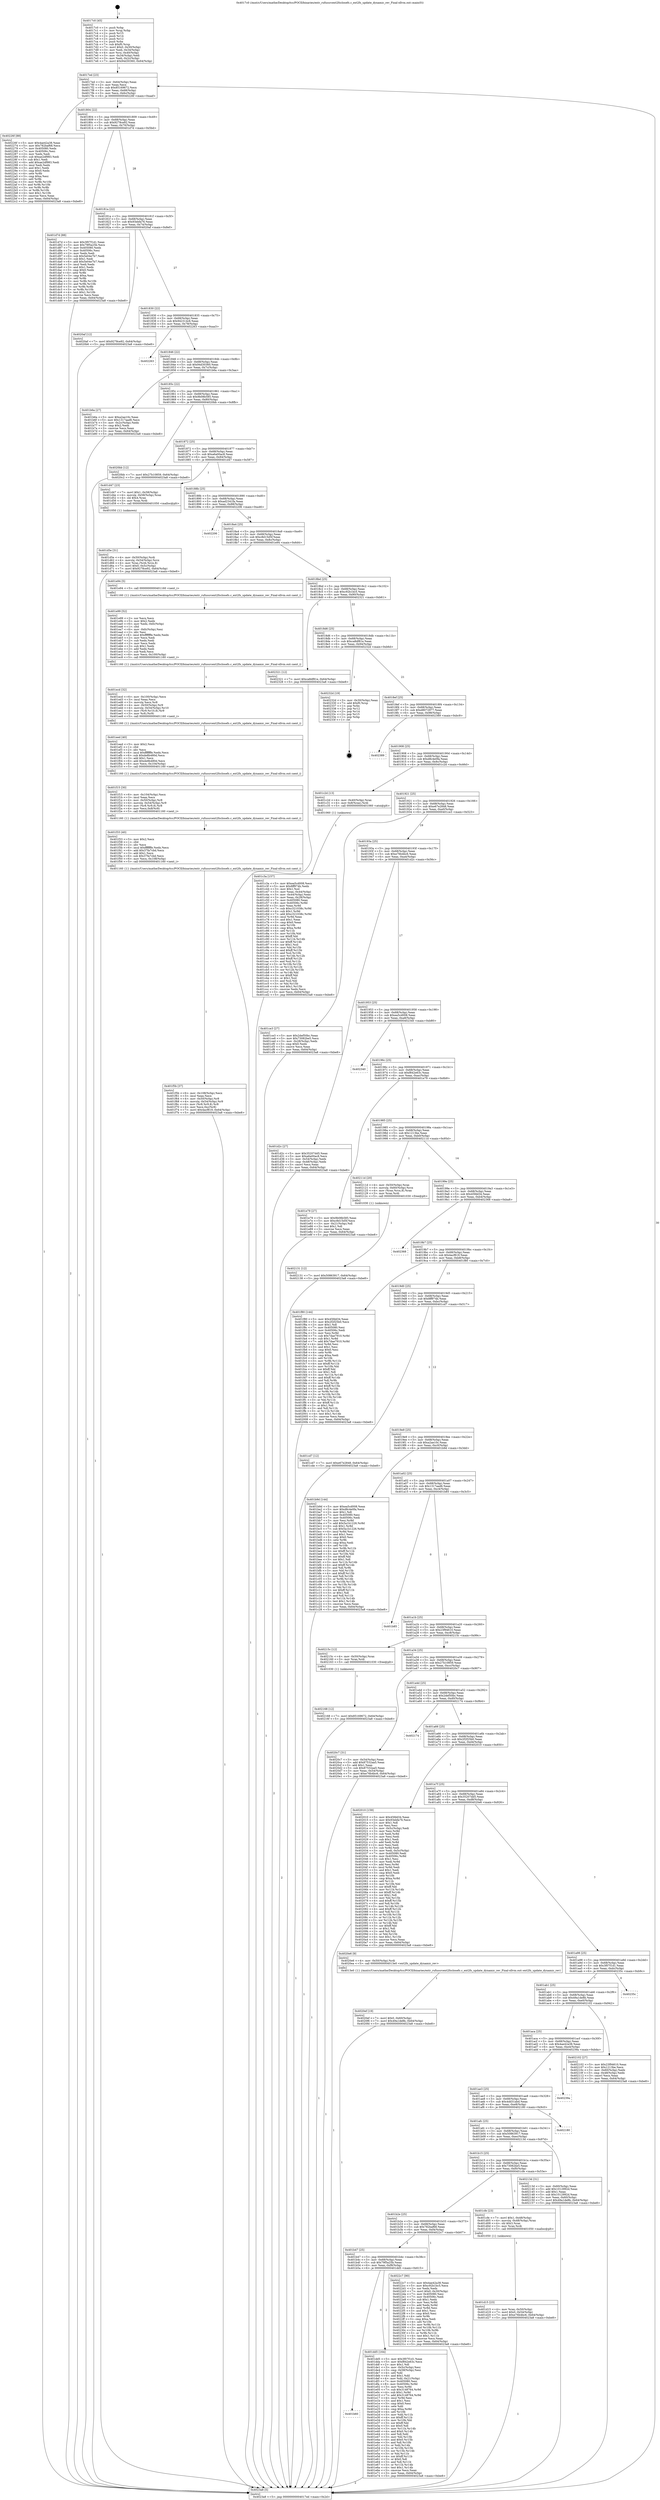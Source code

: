 digraph "0x4017c0" {
  label = "0x4017c0 (/mnt/c/Users/mathe/Desktop/tcc/POCII/binaries/extr_rufussrcext2fsclosefs.c_ext2fs_update_dynamic_rev_Final-ollvm.out::main(0))"
  labelloc = "t"
  node[shape=record]

  Entry [label="",width=0.3,height=0.3,shape=circle,fillcolor=black,style=filled]
  "0x4017ed" [label="{
     0x4017ed [23]\l
     | [instrs]\l
     &nbsp;&nbsp;0x4017ed \<+3\>: mov -0x64(%rbp),%eax\l
     &nbsp;&nbsp;0x4017f0 \<+2\>: mov %eax,%ecx\l
     &nbsp;&nbsp;0x4017f2 \<+6\>: sub $0x85169672,%ecx\l
     &nbsp;&nbsp;0x4017f8 \<+3\>: mov %eax,-0x68(%rbp)\l
     &nbsp;&nbsp;0x4017fb \<+3\>: mov %ecx,-0x6c(%rbp)\l
     &nbsp;&nbsp;0x4017fe \<+6\>: je 000000000040226f \<main+0xaaf\>\l
  }"]
  "0x40226f" [label="{
     0x40226f [88]\l
     | [instrs]\l
     &nbsp;&nbsp;0x40226f \<+5\>: mov $0x4ae42a38,%eax\l
     &nbsp;&nbsp;0x402274 \<+5\>: mov $0x782baf68,%ecx\l
     &nbsp;&nbsp;0x402279 \<+7\>: mov 0x405080,%edx\l
     &nbsp;&nbsp;0x402280 \<+7\>: mov 0x40506c,%esi\l
     &nbsp;&nbsp;0x402287 \<+2\>: mov %edx,%edi\l
     &nbsp;&nbsp;0x402289 \<+6\>: sub $0xae2df983,%edi\l
     &nbsp;&nbsp;0x40228f \<+3\>: sub $0x1,%edi\l
     &nbsp;&nbsp;0x402292 \<+6\>: add $0xae2df983,%edi\l
     &nbsp;&nbsp;0x402298 \<+3\>: imul %edi,%edx\l
     &nbsp;&nbsp;0x40229b \<+3\>: and $0x1,%edx\l
     &nbsp;&nbsp;0x40229e \<+3\>: cmp $0x0,%edx\l
     &nbsp;&nbsp;0x4022a1 \<+4\>: sete %r8b\l
     &nbsp;&nbsp;0x4022a5 \<+3\>: cmp $0xa,%esi\l
     &nbsp;&nbsp;0x4022a8 \<+4\>: setl %r9b\l
     &nbsp;&nbsp;0x4022ac \<+3\>: mov %r8b,%r10b\l
     &nbsp;&nbsp;0x4022af \<+3\>: and %r9b,%r10b\l
     &nbsp;&nbsp;0x4022b2 \<+3\>: xor %r9b,%r8b\l
     &nbsp;&nbsp;0x4022b5 \<+3\>: or %r8b,%r10b\l
     &nbsp;&nbsp;0x4022b8 \<+4\>: test $0x1,%r10b\l
     &nbsp;&nbsp;0x4022bc \<+3\>: cmovne %ecx,%eax\l
     &nbsp;&nbsp;0x4022bf \<+3\>: mov %eax,-0x64(%rbp)\l
     &nbsp;&nbsp;0x4022c2 \<+5\>: jmp 00000000004023a8 \<main+0xbe8\>\l
  }"]
  "0x401804" [label="{
     0x401804 [22]\l
     | [instrs]\l
     &nbsp;&nbsp;0x401804 \<+5\>: jmp 0000000000401809 \<main+0x49\>\l
     &nbsp;&nbsp;0x401809 \<+3\>: mov -0x68(%rbp),%eax\l
     &nbsp;&nbsp;0x40180c \<+5\>: sub $0x9278ce92,%eax\l
     &nbsp;&nbsp;0x401811 \<+3\>: mov %eax,-0x70(%rbp)\l
     &nbsp;&nbsp;0x401814 \<+6\>: je 0000000000401d7d \<main+0x5bd\>\l
  }"]
  Exit [label="",width=0.3,height=0.3,shape=circle,fillcolor=black,style=filled,peripheries=2]
  "0x401d7d" [label="{
     0x401d7d [88]\l
     | [instrs]\l
     &nbsp;&nbsp;0x401d7d \<+5\>: mov $0x3f07f1d1,%eax\l
     &nbsp;&nbsp;0x401d82 \<+5\>: mov $0x79f5a25b,%ecx\l
     &nbsp;&nbsp;0x401d87 \<+7\>: mov 0x405080,%edx\l
     &nbsp;&nbsp;0x401d8e \<+7\>: mov 0x40506c,%esi\l
     &nbsp;&nbsp;0x401d95 \<+2\>: mov %edx,%edi\l
     &nbsp;&nbsp;0x401d97 \<+6\>: sub $0x5e04e7b7,%edi\l
     &nbsp;&nbsp;0x401d9d \<+3\>: sub $0x1,%edi\l
     &nbsp;&nbsp;0x401da0 \<+6\>: add $0x5e04e7b7,%edi\l
     &nbsp;&nbsp;0x401da6 \<+3\>: imul %edi,%edx\l
     &nbsp;&nbsp;0x401da9 \<+3\>: and $0x1,%edx\l
     &nbsp;&nbsp;0x401dac \<+3\>: cmp $0x0,%edx\l
     &nbsp;&nbsp;0x401daf \<+4\>: sete %r8b\l
     &nbsp;&nbsp;0x401db3 \<+3\>: cmp $0xa,%esi\l
     &nbsp;&nbsp;0x401db6 \<+4\>: setl %r9b\l
     &nbsp;&nbsp;0x401dba \<+3\>: mov %r8b,%r10b\l
     &nbsp;&nbsp;0x401dbd \<+3\>: and %r9b,%r10b\l
     &nbsp;&nbsp;0x401dc0 \<+3\>: xor %r9b,%r8b\l
     &nbsp;&nbsp;0x401dc3 \<+3\>: or %r8b,%r10b\l
     &nbsp;&nbsp;0x401dc6 \<+4\>: test $0x1,%r10b\l
     &nbsp;&nbsp;0x401dca \<+3\>: cmovne %ecx,%eax\l
     &nbsp;&nbsp;0x401dcd \<+3\>: mov %eax,-0x64(%rbp)\l
     &nbsp;&nbsp;0x401dd0 \<+5\>: jmp 00000000004023a8 \<main+0xbe8\>\l
  }"]
  "0x40181a" [label="{
     0x40181a [22]\l
     | [instrs]\l
     &nbsp;&nbsp;0x40181a \<+5\>: jmp 000000000040181f \<main+0x5f\>\l
     &nbsp;&nbsp;0x40181f \<+3\>: mov -0x68(%rbp),%eax\l
     &nbsp;&nbsp;0x401822 \<+5\>: sub $0x93ebfa76,%eax\l
     &nbsp;&nbsp;0x401827 \<+3\>: mov %eax,-0x74(%rbp)\l
     &nbsp;&nbsp;0x40182a \<+6\>: je 00000000004020af \<main+0x8ef\>\l
  }"]
  "0x402168" [label="{
     0x402168 [12]\l
     | [instrs]\l
     &nbsp;&nbsp;0x402168 \<+7\>: movl $0x85169672,-0x64(%rbp)\l
     &nbsp;&nbsp;0x40216f \<+5\>: jmp 00000000004023a8 \<main+0xbe8\>\l
  }"]
  "0x4020af" [label="{
     0x4020af [12]\l
     | [instrs]\l
     &nbsp;&nbsp;0x4020af \<+7\>: movl $0x9278ce92,-0x64(%rbp)\l
     &nbsp;&nbsp;0x4020b6 \<+5\>: jmp 00000000004023a8 \<main+0xbe8\>\l
  }"]
  "0x401830" [label="{
     0x401830 [22]\l
     | [instrs]\l
     &nbsp;&nbsp;0x401830 \<+5\>: jmp 0000000000401835 \<main+0x75\>\l
     &nbsp;&nbsp;0x401835 \<+3\>: mov -0x68(%rbp),%eax\l
     &nbsp;&nbsp;0x401838 \<+5\>: sub $0x942314c6,%eax\l
     &nbsp;&nbsp;0x40183d \<+3\>: mov %eax,-0x78(%rbp)\l
     &nbsp;&nbsp;0x401840 \<+6\>: je 0000000000402263 \<main+0xaa3\>\l
  }"]
  "0x402131" [label="{
     0x402131 [12]\l
     | [instrs]\l
     &nbsp;&nbsp;0x402131 \<+7\>: movl $0x50863917,-0x64(%rbp)\l
     &nbsp;&nbsp;0x402138 \<+5\>: jmp 00000000004023a8 \<main+0xbe8\>\l
  }"]
  "0x402263" [label="{
     0x402263\l
  }", style=dashed]
  "0x401846" [label="{
     0x401846 [22]\l
     | [instrs]\l
     &nbsp;&nbsp;0x401846 \<+5\>: jmp 000000000040184b \<main+0x8b\>\l
     &nbsp;&nbsp;0x40184b \<+3\>: mov -0x68(%rbp),%eax\l
     &nbsp;&nbsp;0x40184e \<+5\>: sub $0x94d30360,%eax\l
     &nbsp;&nbsp;0x401853 \<+3\>: mov %eax,-0x7c(%rbp)\l
     &nbsp;&nbsp;0x401856 \<+6\>: je 0000000000401b6a \<main+0x3aa\>\l
  }"]
  "0x4020ef" [label="{
     0x4020ef [19]\l
     | [instrs]\l
     &nbsp;&nbsp;0x4020ef \<+7\>: movl $0x0,-0x60(%rbp)\l
     &nbsp;&nbsp;0x4020f6 \<+7\>: movl $0x49a1de8b,-0x64(%rbp)\l
     &nbsp;&nbsp;0x4020fd \<+5\>: jmp 00000000004023a8 \<main+0xbe8\>\l
  }"]
  "0x401b6a" [label="{
     0x401b6a [27]\l
     | [instrs]\l
     &nbsp;&nbsp;0x401b6a \<+5\>: mov $0xa2ae10c,%eax\l
     &nbsp;&nbsp;0x401b6f \<+5\>: mov $0x1317aad6,%ecx\l
     &nbsp;&nbsp;0x401b74 \<+3\>: mov -0x2c(%rbp),%edx\l
     &nbsp;&nbsp;0x401b77 \<+3\>: cmp $0x2,%edx\l
     &nbsp;&nbsp;0x401b7a \<+3\>: cmovne %ecx,%eax\l
     &nbsp;&nbsp;0x401b7d \<+3\>: mov %eax,-0x64(%rbp)\l
     &nbsp;&nbsp;0x401b80 \<+5\>: jmp 00000000004023a8 \<main+0xbe8\>\l
  }"]
  "0x40185c" [label="{
     0x40185c [22]\l
     | [instrs]\l
     &nbsp;&nbsp;0x40185c \<+5\>: jmp 0000000000401861 \<main+0xa1\>\l
     &nbsp;&nbsp;0x401861 \<+3\>: mov -0x68(%rbp),%eax\l
     &nbsp;&nbsp;0x401864 \<+5\>: sub $0x9b08b585,%eax\l
     &nbsp;&nbsp;0x401869 \<+3\>: mov %eax,-0x80(%rbp)\l
     &nbsp;&nbsp;0x40186c \<+6\>: je 00000000004020bb \<main+0x8fb\>\l
  }"]
  "0x4023a8" [label="{
     0x4023a8 [5]\l
     | [instrs]\l
     &nbsp;&nbsp;0x4023a8 \<+5\>: jmp 00000000004017ed \<main+0x2d\>\l
  }"]
  "0x4017c0" [label="{
     0x4017c0 [45]\l
     | [instrs]\l
     &nbsp;&nbsp;0x4017c0 \<+1\>: push %rbp\l
     &nbsp;&nbsp;0x4017c1 \<+3\>: mov %rsp,%rbp\l
     &nbsp;&nbsp;0x4017c4 \<+2\>: push %r15\l
     &nbsp;&nbsp;0x4017c6 \<+2\>: push %r14\l
     &nbsp;&nbsp;0x4017c8 \<+2\>: push %r12\l
     &nbsp;&nbsp;0x4017ca \<+1\>: push %rbx\l
     &nbsp;&nbsp;0x4017cb \<+7\>: sub $0xf0,%rsp\l
     &nbsp;&nbsp;0x4017d2 \<+7\>: movl $0x0,-0x30(%rbp)\l
     &nbsp;&nbsp;0x4017d9 \<+3\>: mov %edi,-0x34(%rbp)\l
     &nbsp;&nbsp;0x4017dc \<+4\>: mov %rsi,-0x40(%rbp)\l
     &nbsp;&nbsp;0x4017e0 \<+3\>: mov -0x34(%rbp),%edi\l
     &nbsp;&nbsp;0x4017e3 \<+3\>: mov %edi,-0x2c(%rbp)\l
     &nbsp;&nbsp;0x4017e6 \<+7\>: movl $0x94d30360,-0x64(%rbp)\l
  }"]
  "0x401f5b" [label="{
     0x401f5b [37]\l
     | [instrs]\l
     &nbsp;&nbsp;0x401f5b \<+6\>: mov -0x108(%rbp),%ecx\l
     &nbsp;&nbsp;0x401f61 \<+3\>: imul %eax,%ecx\l
     &nbsp;&nbsp;0x401f64 \<+4\>: mov -0x50(%rbp),%r8\l
     &nbsp;&nbsp;0x401f68 \<+4\>: movslq -0x54(%rbp),%r9\l
     &nbsp;&nbsp;0x401f6c \<+4\>: mov (%r8,%r9,8),%r8\l
     &nbsp;&nbsp;0x401f70 \<+4\>: mov %ecx,0xc(%r8)\l
     &nbsp;&nbsp;0x401f74 \<+7\>: movl $0x4acf819,-0x64(%rbp)\l
     &nbsp;&nbsp;0x401f7b \<+5\>: jmp 00000000004023a8 \<main+0xbe8\>\l
  }"]
  "0x4020bb" [label="{
     0x4020bb [12]\l
     | [instrs]\l
     &nbsp;&nbsp;0x4020bb \<+7\>: movl $0x27b10859,-0x64(%rbp)\l
     &nbsp;&nbsp;0x4020c2 \<+5\>: jmp 00000000004023a8 \<main+0xbe8\>\l
  }"]
  "0x401872" [label="{
     0x401872 [25]\l
     | [instrs]\l
     &nbsp;&nbsp;0x401872 \<+5\>: jmp 0000000000401877 \<main+0xb7\>\l
     &nbsp;&nbsp;0x401877 \<+3\>: mov -0x68(%rbp),%eax\l
     &nbsp;&nbsp;0x40187a \<+5\>: sub $0xa6a00ac8,%eax\l
     &nbsp;&nbsp;0x40187f \<+6\>: mov %eax,-0x84(%rbp)\l
     &nbsp;&nbsp;0x401885 \<+6\>: je 0000000000401d47 \<main+0x587\>\l
  }"]
  "0x401f33" [label="{
     0x401f33 [40]\l
     | [instrs]\l
     &nbsp;&nbsp;0x401f33 \<+5\>: mov $0x2,%ecx\l
     &nbsp;&nbsp;0x401f38 \<+1\>: cltd\l
     &nbsp;&nbsp;0x401f39 \<+2\>: idiv %ecx\l
     &nbsp;&nbsp;0x401f3b \<+6\>: imul $0xfffffffe,%edx,%ecx\l
     &nbsp;&nbsp;0x401f41 \<+6\>: add $0x37fa7cbd,%ecx\l
     &nbsp;&nbsp;0x401f47 \<+3\>: add $0x1,%ecx\l
     &nbsp;&nbsp;0x401f4a \<+6\>: sub $0x37fa7cbd,%ecx\l
     &nbsp;&nbsp;0x401f50 \<+6\>: mov %ecx,-0x108(%rbp)\l
     &nbsp;&nbsp;0x401f56 \<+5\>: call 0000000000401160 \<next_i\>\l
     | [calls]\l
     &nbsp;&nbsp;0x401160 \{1\} (/mnt/c/Users/mathe/Desktop/tcc/POCII/binaries/extr_rufussrcext2fsclosefs.c_ext2fs_update_dynamic_rev_Final-ollvm.out::next_i)\l
  }"]
  "0x401d47" [label="{
     0x401d47 [23]\l
     | [instrs]\l
     &nbsp;&nbsp;0x401d47 \<+7\>: movl $0x1,-0x58(%rbp)\l
     &nbsp;&nbsp;0x401d4e \<+4\>: movslq -0x58(%rbp),%rax\l
     &nbsp;&nbsp;0x401d52 \<+4\>: shl $0x4,%rax\l
     &nbsp;&nbsp;0x401d56 \<+3\>: mov %rax,%rdi\l
     &nbsp;&nbsp;0x401d59 \<+5\>: call 0000000000401050 \<malloc@plt\>\l
     | [calls]\l
     &nbsp;&nbsp;0x401050 \{1\} (unknown)\l
  }"]
  "0x40188b" [label="{
     0x40188b [25]\l
     | [instrs]\l
     &nbsp;&nbsp;0x40188b \<+5\>: jmp 0000000000401890 \<main+0xd0\>\l
     &nbsp;&nbsp;0x401890 \<+3\>: mov -0x68(%rbp),%eax\l
     &nbsp;&nbsp;0x401893 \<+5\>: sub $0xad2341fa,%eax\l
     &nbsp;&nbsp;0x401898 \<+6\>: mov %eax,-0x88(%rbp)\l
     &nbsp;&nbsp;0x40189e \<+6\>: je 0000000000402206 \<main+0xa46\>\l
  }"]
  "0x401f15" [label="{
     0x401f15 [30]\l
     | [instrs]\l
     &nbsp;&nbsp;0x401f15 \<+6\>: mov -0x104(%rbp),%ecx\l
     &nbsp;&nbsp;0x401f1b \<+3\>: imul %eax,%ecx\l
     &nbsp;&nbsp;0x401f1e \<+4\>: mov -0x50(%rbp),%r8\l
     &nbsp;&nbsp;0x401f22 \<+4\>: movslq -0x54(%rbp),%r9\l
     &nbsp;&nbsp;0x401f26 \<+4\>: mov (%r8,%r9,8),%r8\l
     &nbsp;&nbsp;0x401f2a \<+4\>: mov %ecx,0x8(%r8)\l
     &nbsp;&nbsp;0x401f2e \<+5\>: call 0000000000401160 \<next_i\>\l
     | [calls]\l
     &nbsp;&nbsp;0x401160 \{1\} (/mnt/c/Users/mathe/Desktop/tcc/POCII/binaries/extr_rufussrcext2fsclosefs.c_ext2fs_update_dynamic_rev_Final-ollvm.out::next_i)\l
  }"]
  "0x402206" [label="{
     0x402206\l
  }", style=dashed]
  "0x4018a4" [label="{
     0x4018a4 [25]\l
     | [instrs]\l
     &nbsp;&nbsp;0x4018a4 \<+5\>: jmp 00000000004018a9 \<main+0xe9\>\l
     &nbsp;&nbsp;0x4018a9 \<+3\>: mov -0x68(%rbp),%eax\l
     &nbsp;&nbsp;0x4018ac \<+5\>: sub $0xc8d15d5f,%eax\l
     &nbsp;&nbsp;0x4018b1 \<+6\>: mov %eax,-0x8c(%rbp)\l
     &nbsp;&nbsp;0x4018b7 \<+6\>: je 0000000000401e94 \<main+0x6d4\>\l
  }"]
  "0x401eed" [label="{
     0x401eed [40]\l
     | [instrs]\l
     &nbsp;&nbsp;0x401eed \<+5\>: mov $0x2,%ecx\l
     &nbsp;&nbsp;0x401ef2 \<+1\>: cltd\l
     &nbsp;&nbsp;0x401ef3 \<+2\>: idiv %ecx\l
     &nbsp;&nbsp;0x401ef5 \<+6\>: imul $0xfffffffe,%edx,%ecx\l
     &nbsp;&nbsp;0x401efb \<+6\>: sub $0xde8b480d,%ecx\l
     &nbsp;&nbsp;0x401f01 \<+3\>: add $0x1,%ecx\l
     &nbsp;&nbsp;0x401f04 \<+6\>: add $0xde8b480d,%ecx\l
     &nbsp;&nbsp;0x401f0a \<+6\>: mov %ecx,-0x104(%rbp)\l
     &nbsp;&nbsp;0x401f10 \<+5\>: call 0000000000401160 \<next_i\>\l
     | [calls]\l
     &nbsp;&nbsp;0x401160 \{1\} (/mnt/c/Users/mathe/Desktop/tcc/POCII/binaries/extr_rufussrcext2fsclosefs.c_ext2fs_update_dynamic_rev_Final-ollvm.out::next_i)\l
  }"]
  "0x401e94" [label="{
     0x401e94 [5]\l
     | [instrs]\l
     &nbsp;&nbsp;0x401e94 \<+5\>: call 0000000000401160 \<next_i\>\l
     | [calls]\l
     &nbsp;&nbsp;0x401160 \{1\} (/mnt/c/Users/mathe/Desktop/tcc/POCII/binaries/extr_rufussrcext2fsclosefs.c_ext2fs_update_dynamic_rev_Final-ollvm.out::next_i)\l
  }"]
  "0x4018bd" [label="{
     0x4018bd [25]\l
     | [instrs]\l
     &nbsp;&nbsp;0x4018bd \<+5\>: jmp 00000000004018c2 \<main+0x102\>\l
     &nbsp;&nbsp;0x4018c2 \<+3\>: mov -0x68(%rbp),%eax\l
     &nbsp;&nbsp;0x4018c5 \<+5\>: sub $0xc92b1bc5,%eax\l
     &nbsp;&nbsp;0x4018ca \<+6\>: mov %eax,-0x90(%rbp)\l
     &nbsp;&nbsp;0x4018d0 \<+6\>: je 0000000000402321 \<main+0xb61\>\l
  }"]
  "0x401ecd" [label="{
     0x401ecd [32]\l
     | [instrs]\l
     &nbsp;&nbsp;0x401ecd \<+6\>: mov -0x100(%rbp),%ecx\l
     &nbsp;&nbsp;0x401ed3 \<+3\>: imul %eax,%ecx\l
     &nbsp;&nbsp;0x401ed6 \<+3\>: movslq %ecx,%r8\l
     &nbsp;&nbsp;0x401ed9 \<+4\>: mov -0x50(%rbp),%r9\l
     &nbsp;&nbsp;0x401edd \<+4\>: movslq -0x54(%rbp),%r10\l
     &nbsp;&nbsp;0x401ee1 \<+4\>: mov (%r9,%r10,8),%r9\l
     &nbsp;&nbsp;0x401ee5 \<+3\>: mov %r8,(%r9)\l
     &nbsp;&nbsp;0x401ee8 \<+5\>: call 0000000000401160 \<next_i\>\l
     | [calls]\l
     &nbsp;&nbsp;0x401160 \{1\} (/mnt/c/Users/mathe/Desktop/tcc/POCII/binaries/extr_rufussrcext2fsclosefs.c_ext2fs_update_dynamic_rev_Final-ollvm.out::next_i)\l
  }"]
  "0x402321" [label="{
     0x402321 [12]\l
     | [instrs]\l
     &nbsp;&nbsp;0x402321 \<+7\>: movl $0xca8df81e,-0x64(%rbp)\l
     &nbsp;&nbsp;0x402328 \<+5\>: jmp 00000000004023a8 \<main+0xbe8\>\l
  }"]
  "0x4018d6" [label="{
     0x4018d6 [25]\l
     | [instrs]\l
     &nbsp;&nbsp;0x4018d6 \<+5\>: jmp 00000000004018db \<main+0x11b\>\l
     &nbsp;&nbsp;0x4018db \<+3\>: mov -0x68(%rbp),%eax\l
     &nbsp;&nbsp;0x4018de \<+5\>: sub $0xca8df81e,%eax\l
     &nbsp;&nbsp;0x4018e3 \<+6\>: mov %eax,-0x94(%rbp)\l
     &nbsp;&nbsp;0x4018e9 \<+6\>: je 000000000040232d \<main+0xb6d\>\l
  }"]
  "0x401e99" [label="{
     0x401e99 [52]\l
     | [instrs]\l
     &nbsp;&nbsp;0x401e99 \<+2\>: xor %ecx,%ecx\l
     &nbsp;&nbsp;0x401e9b \<+5\>: mov $0x2,%edx\l
     &nbsp;&nbsp;0x401ea0 \<+6\>: mov %edx,-0xfc(%rbp)\l
     &nbsp;&nbsp;0x401ea6 \<+1\>: cltd\l
     &nbsp;&nbsp;0x401ea7 \<+6\>: mov -0xfc(%rbp),%esi\l
     &nbsp;&nbsp;0x401ead \<+2\>: idiv %esi\l
     &nbsp;&nbsp;0x401eaf \<+6\>: imul $0xfffffffe,%edx,%edx\l
     &nbsp;&nbsp;0x401eb5 \<+2\>: mov %ecx,%edi\l
     &nbsp;&nbsp;0x401eb7 \<+2\>: sub %edx,%edi\l
     &nbsp;&nbsp;0x401eb9 \<+2\>: mov %ecx,%edx\l
     &nbsp;&nbsp;0x401ebb \<+3\>: sub $0x1,%edx\l
     &nbsp;&nbsp;0x401ebe \<+2\>: add %edx,%edi\l
     &nbsp;&nbsp;0x401ec0 \<+2\>: sub %edi,%ecx\l
     &nbsp;&nbsp;0x401ec2 \<+6\>: mov %ecx,-0x100(%rbp)\l
     &nbsp;&nbsp;0x401ec8 \<+5\>: call 0000000000401160 \<next_i\>\l
     | [calls]\l
     &nbsp;&nbsp;0x401160 \{1\} (/mnt/c/Users/mathe/Desktop/tcc/POCII/binaries/extr_rufussrcext2fsclosefs.c_ext2fs_update_dynamic_rev_Final-ollvm.out::next_i)\l
  }"]
  "0x40232d" [label="{
     0x40232d [19]\l
     | [instrs]\l
     &nbsp;&nbsp;0x40232d \<+3\>: mov -0x30(%rbp),%eax\l
     &nbsp;&nbsp;0x402330 \<+7\>: add $0xf0,%rsp\l
     &nbsp;&nbsp;0x402337 \<+1\>: pop %rbx\l
     &nbsp;&nbsp;0x402338 \<+2\>: pop %r12\l
     &nbsp;&nbsp;0x40233a \<+2\>: pop %r14\l
     &nbsp;&nbsp;0x40233c \<+2\>: pop %r15\l
     &nbsp;&nbsp;0x40233e \<+1\>: pop %rbp\l
     &nbsp;&nbsp;0x40233f \<+1\>: ret\l
  }"]
  "0x4018ef" [label="{
     0x4018ef [25]\l
     | [instrs]\l
     &nbsp;&nbsp;0x4018ef \<+5\>: jmp 00000000004018f4 \<main+0x134\>\l
     &nbsp;&nbsp;0x4018f4 \<+3\>: mov -0x68(%rbp),%eax\l
     &nbsp;&nbsp;0x4018f7 \<+5\>: sub $0xd8072977,%eax\l
     &nbsp;&nbsp;0x4018fc \<+6\>: mov %eax,-0x98(%rbp)\l
     &nbsp;&nbsp;0x401902 \<+6\>: je 0000000000402389 \<main+0xbc9\>\l
  }"]
  "0x401b60" [label="{
     0x401b60\l
  }", style=dashed]
  "0x402389" [label="{
     0x402389\l
  }", style=dashed]
  "0x401908" [label="{
     0x401908 [25]\l
     | [instrs]\l
     &nbsp;&nbsp;0x401908 \<+5\>: jmp 000000000040190d \<main+0x14d\>\l
     &nbsp;&nbsp;0x40190d \<+3\>: mov -0x68(%rbp),%eax\l
     &nbsp;&nbsp;0x401910 \<+5\>: sub $0xd8c4e0fa,%eax\l
     &nbsp;&nbsp;0x401915 \<+6\>: mov %eax,-0x9c(%rbp)\l
     &nbsp;&nbsp;0x40191b \<+6\>: je 0000000000401c2d \<main+0x46d\>\l
  }"]
  "0x401dd5" [label="{
     0x401dd5 [164]\l
     | [instrs]\l
     &nbsp;&nbsp;0x401dd5 \<+5\>: mov $0x3f07f1d1,%eax\l
     &nbsp;&nbsp;0x401dda \<+5\>: mov $0xf842e63c,%ecx\l
     &nbsp;&nbsp;0x401ddf \<+2\>: mov $0x1,%dl\l
     &nbsp;&nbsp;0x401de1 \<+3\>: mov -0x5c(%rbp),%esi\l
     &nbsp;&nbsp;0x401de4 \<+3\>: cmp -0x58(%rbp),%esi\l
     &nbsp;&nbsp;0x401de7 \<+4\>: setl %dil\l
     &nbsp;&nbsp;0x401deb \<+4\>: and $0x1,%dil\l
     &nbsp;&nbsp;0x401def \<+4\>: mov %dil,-0x21(%rbp)\l
     &nbsp;&nbsp;0x401df3 \<+7\>: mov 0x405080,%esi\l
     &nbsp;&nbsp;0x401dfa \<+8\>: mov 0x40506c,%r8d\l
     &nbsp;&nbsp;0x401e02 \<+3\>: mov %esi,%r9d\l
     &nbsp;&nbsp;0x401e05 \<+7\>: sub $0x3148764,%r9d\l
     &nbsp;&nbsp;0x401e0c \<+4\>: sub $0x1,%r9d\l
     &nbsp;&nbsp;0x401e10 \<+7\>: add $0x3148764,%r9d\l
     &nbsp;&nbsp;0x401e17 \<+4\>: imul %r9d,%esi\l
     &nbsp;&nbsp;0x401e1b \<+3\>: and $0x1,%esi\l
     &nbsp;&nbsp;0x401e1e \<+3\>: cmp $0x0,%esi\l
     &nbsp;&nbsp;0x401e21 \<+4\>: sete %dil\l
     &nbsp;&nbsp;0x401e25 \<+4\>: cmp $0xa,%r8d\l
     &nbsp;&nbsp;0x401e29 \<+4\>: setl %r10b\l
     &nbsp;&nbsp;0x401e2d \<+3\>: mov %dil,%r11b\l
     &nbsp;&nbsp;0x401e30 \<+4\>: xor $0xff,%r11b\l
     &nbsp;&nbsp;0x401e34 \<+3\>: mov %r10b,%bl\l
     &nbsp;&nbsp;0x401e37 \<+3\>: xor $0xff,%bl\l
     &nbsp;&nbsp;0x401e3a \<+3\>: xor $0x0,%dl\l
     &nbsp;&nbsp;0x401e3d \<+3\>: mov %r11b,%r14b\l
     &nbsp;&nbsp;0x401e40 \<+4\>: and $0x0,%r14b\l
     &nbsp;&nbsp;0x401e44 \<+3\>: and %dl,%dil\l
     &nbsp;&nbsp;0x401e47 \<+3\>: mov %bl,%r15b\l
     &nbsp;&nbsp;0x401e4a \<+4\>: and $0x0,%r15b\l
     &nbsp;&nbsp;0x401e4e \<+3\>: and %dl,%r10b\l
     &nbsp;&nbsp;0x401e51 \<+3\>: or %dil,%r14b\l
     &nbsp;&nbsp;0x401e54 \<+3\>: or %r10b,%r15b\l
     &nbsp;&nbsp;0x401e57 \<+3\>: xor %r15b,%r14b\l
     &nbsp;&nbsp;0x401e5a \<+3\>: or %bl,%r11b\l
     &nbsp;&nbsp;0x401e5d \<+4\>: xor $0xff,%r11b\l
     &nbsp;&nbsp;0x401e61 \<+3\>: or $0x0,%dl\l
     &nbsp;&nbsp;0x401e64 \<+3\>: and %dl,%r11b\l
     &nbsp;&nbsp;0x401e67 \<+3\>: or %r11b,%r14b\l
     &nbsp;&nbsp;0x401e6a \<+4\>: test $0x1,%r14b\l
     &nbsp;&nbsp;0x401e6e \<+3\>: cmovne %ecx,%eax\l
     &nbsp;&nbsp;0x401e71 \<+3\>: mov %eax,-0x64(%rbp)\l
     &nbsp;&nbsp;0x401e74 \<+5\>: jmp 00000000004023a8 \<main+0xbe8\>\l
  }"]
  "0x401c2d" [label="{
     0x401c2d [13]\l
     | [instrs]\l
     &nbsp;&nbsp;0x401c2d \<+4\>: mov -0x40(%rbp),%rax\l
     &nbsp;&nbsp;0x401c31 \<+4\>: mov 0x8(%rax),%rdi\l
     &nbsp;&nbsp;0x401c35 \<+5\>: call 0000000000401060 \<atoi@plt\>\l
     | [calls]\l
     &nbsp;&nbsp;0x401060 \{1\} (unknown)\l
  }"]
  "0x401921" [label="{
     0x401921 [25]\l
     | [instrs]\l
     &nbsp;&nbsp;0x401921 \<+5\>: jmp 0000000000401926 \<main+0x166\>\l
     &nbsp;&nbsp;0x401926 \<+3\>: mov -0x68(%rbp),%eax\l
     &nbsp;&nbsp;0x401929 \<+5\>: sub $0xe67e2848,%eax\l
     &nbsp;&nbsp;0x40192e \<+6\>: mov %eax,-0xa0(%rbp)\l
     &nbsp;&nbsp;0x401934 \<+6\>: je 0000000000401ce3 \<main+0x523\>\l
  }"]
  "0x401b47" [label="{
     0x401b47 [25]\l
     | [instrs]\l
     &nbsp;&nbsp;0x401b47 \<+5\>: jmp 0000000000401b4c \<main+0x38c\>\l
     &nbsp;&nbsp;0x401b4c \<+3\>: mov -0x68(%rbp),%eax\l
     &nbsp;&nbsp;0x401b4f \<+5\>: sub $0x79f5a25b,%eax\l
     &nbsp;&nbsp;0x401b54 \<+6\>: mov %eax,-0xf8(%rbp)\l
     &nbsp;&nbsp;0x401b5a \<+6\>: je 0000000000401dd5 \<main+0x615\>\l
  }"]
  "0x401ce3" [label="{
     0x401ce3 [27]\l
     | [instrs]\l
     &nbsp;&nbsp;0x401ce3 \<+5\>: mov $0x2def50bc,%eax\l
     &nbsp;&nbsp;0x401ce8 \<+5\>: mov $0x73082be5,%ecx\l
     &nbsp;&nbsp;0x401ced \<+3\>: mov -0x28(%rbp),%edx\l
     &nbsp;&nbsp;0x401cf0 \<+3\>: cmp $0x0,%edx\l
     &nbsp;&nbsp;0x401cf3 \<+3\>: cmove %ecx,%eax\l
     &nbsp;&nbsp;0x401cf6 \<+3\>: mov %eax,-0x64(%rbp)\l
     &nbsp;&nbsp;0x401cf9 \<+5\>: jmp 00000000004023a8 \<main+0xbe8\>\l
  }"]
  "0x40193a" [label="{
     0x40193a [25]\l
     | [instrs]\l
     &nbsp;&nbsp;0x40193a \<+5\>: jmp 000000000040193f \<main+0x17f\>\l
     &nbsp;&nbsp;0x40193f \<+3\>: mov -0x68(%rbp),%eax\l
     &nbsp;&nbsp;0x401942 \<+5\>: sub $0xe76b4bc6,%eax\l
     &nbsp;&nbsp;0x401947 \<+6\>: mov %eax,-0xa4(%rbp)\l
     &nbsp;&nbsp;0x40194d \<+6\>: je 0000000000401d2c \<main+0x56c\>\l
  }"]
  "0x4022c7" [label="{
     0x4022c7 [90]\l
     | [instrs]\l
     &nbsp;&nbsp;0x4022c7 \<+5\>: mov $0x4ae42a38,%eax\l
     &nbsp;&nbsp;0x4022cc \<+5\>: mov $0xc92b1bc5,%ecx\l
     &nbsp;&nbsp;0x4022d1 \<+2\>: xor %edx,%edx\l
     &nbsp;&nbsp;0x4022d3 \<+7\>: movl $0x0,-0x30(%rbp)\l
     &nbsp;&nbsp;0x4022da \<+7\>: mov 0x405080,%esi\l
     &nbsp;&nbsp;0x4022e1 \<+7\>: mov 0x40506c,%edi\l
     &nbsp;&nbsp;0x4022e8 \<+3\>: sub $0x1,%edx\l
     &nbsp;&nbsp;0x4022eb \<+3\>: mov %esi,%r8d\l
     &nbsp;&nbsp;0x4022ee \<+3\>: add %edx,%r8d\l
     &nbsp;&nbsp;0x4022f1 \<+4\>: imul %r8d,%esi\l
     &nbsp;&nbsp;0x4022f5 \<+3\>: and $0x1,%esi\l
     &nbsp;&nbsp;0x4022f8 \<+3\>: cmp $0x0,%esi\l
     &nbsp;&nbsp;0x4022fb \<+4\>: sete %r9b\l
     &nbsp;&nbsp;0x4022ff \<+3\>: cmp $0xa,%edi\l
     &nbsp;&nbsp;0x402302 \<+4\>: setl %r10b\l
     &nbsp;&nbsp;0x402306 \<+3\>: mov %r9b,%r11b\l
     &nbsp;&nbsp;0x402309 \<+3\>: and %r10b,%r11b\l
     &nbsp;&nbsp;0x40230c \<+3\>: xor %r10b,%r9b\l
     &nbsp;&nbsp;0x40230f \<+3\>: or %r9b,%r11b\l
     &nbsp;&nbsp;0x402312 \<+4\>: test $0x1,%r11b\l
     &nbsp;&nbsp;0x402316 \<+3\>: cmovne %ecx,%eax\l
     &nbsp;&nbsp;0x402319 \<+3\>: mov %eax,-0x64(%rbp)\l
     &nbsp;&nbsp;0x40231c \<+5\>: jmp 00000000004023a8 \<main+0xbe8\>\l
  }"]
  "0x401d2c" [label="{
     0x401d2c [27]\l
     | [instrs]\l
     &nbsp;&nbsp;0x401d2c \<+5\>: mov $0x35207dd5,%eax\l
     &nbsp;&nbsp;0x401d31 \<+5\>: mov $0xa6a00ac8,%ecx\l
     &nbsp;&nbsp;0x401d36 \<+3\>: mov -0x54(%rbp),%edx\l
     &nbsp;&nbsp;0x401d39 \<+3\>: cmp -0x48(%rbp),%edx\l
     &nbsp;&nbsp;0x401d3c \<+3\>: cmovl %ecx,%eax\l
     &nbsp;&nbsp;0x401d3f \<+3\>: mov %eax,-0x64(%rbp)\l
     &nbsp;&nbsp;0x401d42 \<+5\>: jmp 00000000004023a8 \<main+0xbe8\>\l
  }"]
  "0x401953" [label="{
     0x401953 [25]\l
     | [instrs]\l
     &nbsp;&nbsp;0x401953 \<+5\>: jmp 0000000000401958 \<main+0x198\>\l
     &nbsp;&nbsp;0x401958 \<+3\>: mov -0x68(%rbp),%eax\l
     &nbsp;&nbsp;0x40195b \<+5\>: sub $0xea5cd008,%eax\l
     &nbsp;&nbsp;0x401960 \<+6\>: mov %eax,-0xa8(%rbp)\l
     &nbsp;&nbsp;0x401966 \<+6\>: je 0000000000402340 \<main+0xb80\>\l
  }"]
  "0x401d5e" [label="{
     0x401d5e [31]\l
     | [instrs]\l
     &nbsp;&nbsp;0x401d5e \<+4\>: mov -0x50(%rbp),%rdi\l
     &nbsp;&nbsp;0x401d62 \<+4\>: movslq -0x54(%rbp),%rcx\l
     &nbsp;&nbsp;0x401d66 \<+4\>: mov %rax,(%rdi,%rcx,8)\l
     &nbsp;&nbsp;0x401d6a \<+7\>: movl $0x0,-0x5c(%rbp)\l
     &nbsp;&nbsp;0x401d71 \<+7\>: movl $0x9278ce92,-0x64(%rbp)\l
     &nbsp;&nbsp;0x401d78 \<+5\>: jmp 00000000004023a8 \<main+0xbe8\>\l
  }"]
  "0x402340" [label="{
     0x402340\l
  }", style=dashed]
  "0x40196c" [label="{
     0x40196c [25]\l
     | [instrs]\l
     &nbsp;&nbsp;0x40196c \<+5\>: jmp 0000000000401971 \<main+0x1b1\>\l
     &nbsp;&nbsp;0x401971 \<+3\>: mov -0x68(%rbp),%eax\l
     &nbsp;&nbsp;0x401974 \<+5\>: sub $0xf842e63c,%eax\l
     &nbsp;&nbsp;0x401979 \<+6\>: mov %eax,-0xac(%rbp)\l
     &nbsp;&nbsp;0x40197f \<+6\>: je 0000000000401e79 \<main+0x6b9\>\l
  }"]
  "0x401d15" [label="{
     0x401d15 [23]\l
     | [instrs]\l
     &nbsp;&nbsp;0x401d15 \<+4\>: mov %rax,-0x50(%rbp)\l
     &nbsp;&nbsp;0x401d19 \<+7\>: movl $0x0,-0x54(%rbp)\l
     &nbsp;&nbsp;0x401d20 \<+7\>: movl $0xe76b4bc6,-0x64(%rbp)\l
     &nbsp;&nbsp;0x401d27 \<+5\>: jmp 00000000004023a8 \<main+0xbe8\>\l
  }"]
  "0x401e79" [label="{
     0x401e79 [27]\l
     | [instrs]\l
     &nbsp;&nbsp;0x401e79 \<+5\>: mov $0x9b08b585,%eax\l
     &nbsp;&nbsp;0x401e7e \<+5\>: mov $0xc8d15d5f,%ecx\l
     &nbsp;&nbsp;0x401e83 \<+3\>: mov -0x21(%rbp),%dl\l
     &nbsp;&nbsp;0x401e86 \<+3\>: test $0x1,%dl\l
     &nbsp;&nbsp;0x401e89 \<+3\>: cmovne %ecx,%eax\l
     &nbsp;&nbsp;0x401e8c \<+3\>: mov %eax,-0x64(%rbp)\l
     &nbsp;&nbsp;0x401e8f \<+5\>: jmp 00000000004023a8 \<main+0xbe8\>\l
  }"]
  "0x401985" [label="{
     0x401985 [25]\l
     | [instrs]\l
     &nbsp;&nbsp;0x401985 \<+5\>: jmp 000000000040198a \<main+0x1ca\>\l
     &nbsp;&nbsp;0x40198a \<+3\>: mov -0x68(%rbp),%eax\l
     &nbsp;&nbsp;0x40198d \<+5\>: sub $0x1213be,%eax\l
     &nbsp;&nbsp;0x401992 \<+6\>: mov %eax,-0xb0(%rbp)\l
     &nbsp;&nbsp;0x401998 \<+6\>: je 000000000040211d \<main+0x95d\>\l
  }"]
  "0x401b2e" [label="{
     0x401b2e [25]\l
     | [instrs]\l
     &nbsp;&nbsp;0x401b2e \<+5\>: jmp 0000000000401b33 \<main+0x373\>\l
     &nbsp;&nbsp;0x401b33 \<+3\>: mov -0x68(%rbp),%eax\l
     &nbsp;&nbsp;0x401b36 \<+5\>: sub $0x782baf68,%eax\l
     &nbsp;&nbsp;0x401b3b \<+6\>: mov %eax,-0xf4(%rbp)\l
     &nbsp;&nbsp;0x401b41 \<+6\>: je 00000000004022c7 \<main+0xb07\>\l
  }"]
  "0x40211d" [label="{
     0x40211d [20]\l
     | [instrs]\l
     &nbsp;&nbsp;0x40211d \<+4\>: mov -0x50(%rbp),%rax\l
     &nbsp;&nbsp;0x402121 \<+4\>: movslq -0x60(%rbp),%rcx\l
     &nbsp;&nbsp;0x402125 \<+4\>: mov (%rax,%rcx,8),%rax\l
     &nbsp;&nbsp;0x402129 \<+3\>: mov %rax,%rdi\l
     &nbsp;&nbsp;0x40212c \<+5\>: call 0000000000401030 \<free@plt\>\l
     | [calls]\l
     &nbsp;&nbsp;0x401030 \{1\} (unknown)\l
  }"]
  "0x40199e" [label="{
     0x40199e [25]\l
     | [instrs]\l
     &nbsp;&nbsp;0x40199e \<+5\>: jmp 00000000004019a3 \<main+0x1e3\>\l
     &nbsp;&nbsp;0x4019a3 \<+3\>: mov -0x68(%rbp),%eax\l
     &nbsp;&nbsp;0x4019a6 \<+5\>: sub $0x45fdd34,%eax\l
     &nbsp;&nbsp;0x4019ab \<+6\>: mov %eax,-0xb4(%rbp)\l
     &nbsp;&nbsp;0x4019b1 \<+6\>: je 0000000000402368 \<main+0xba8\>\l
  }"]
  "0x401cfe" [label="{
     0x401cfe [23]\l
     | [instrs]\l
     &nbsp;&nbsp;0x401cfe \<+7\>: movl $0x1,-0x48(%rbp)\l
     &nbsp;&nbsp;0x401d05 \<+4\>: movslq -0x48(%rbp),%rax\l
     &nbsp;&nbsp;0x401d09 \<+4\>: shl $0x3,%rax\l
     &nbsp;&nbsp;0x401d0d \<+3\>: mov %rax,%rdi\l
     &nbsp;&nbsp;0x401d10 \<+5\>: call 0000000000401050 \<malloc@plt\>\l
     | [calls]\l
     &nbsp;&nbsp;0x401050 \{1\} (unknown)\l
  }"]
  "0x402368" [label="{
     0x402368\l
  }", style=dashed]
  "0x4019b7" [label="{
     0x4019b7 [25]\l
     | [instrs]\l
     &nbsp;&nbsp;0x4019b7 \<+5\>: jmp 00000000004019bc \<main+0x1fc\>\l
     &nbsp;&nbsp;0x4019bc \<+3\>: mov -0x68(%rbp),%eax\l
     &nbsp;&nbsp;0x4019bf \<+5\>: sub $0x4acf819,%eax\l
     &nbsp;&nbsp;0x4019c4 \<+6\>: mov %eax,-0xb8(%rbp)\l
     &nbsp;&nbsp;0x4019ca \<+6\>: je 0000000000401f80 \<main+0x7c0\>\l
  }"]
  "0x401b15" [label="{
     0x401b15 [25]\l
     | [instrs]\l
     &nbsp;&nbsp;0x401b15 \<+5\>: jmp 0000000000401b1a \<main+0x35a\>\l
     &nbsp;&nbsp;0x401b1a \<+3\>: mov -0x68(%rbp),%eax\l
     &nbsp;&nbsp;0x401b1d \<+5\>: sub $0x73082be5,%eax\l
     &nbsp;&nbsp;0x401b22 \<+6\>: mov %eax,-0xf0(%rbp)\l
     &nbsp;&nbsp;0x401b28 \<+6\>: je 0000000000401cfe \<main+0x53e\>\l
  }"]
  "0x401f80" [label="{
     0x401f80 [144]\l
     | [instrs]\l
     &nbsp;&nbsp;0x401f80 \<+5\>: mov $0x45fdd34,%eax\l
     &nbsp;&nbsp;0x401f85 \<+5\>: mov $0x2f2f25b0,%ecx\l
     &nbsp;&nbsp;0x401f8a \<+2\>: mov $0x1,%dl\l
     &nbsp;&nbsp;0x401f8c \<+7\>: mov 0x405080,%esi\l
     &nbsp;&nbsp;0x401f93 \<+7\>: mov 0x40506c,%edi\l
     &nbsp;&nbsp;0x401f9a \<+3\>: mov %esi,%r8d\l
     &nbsp;&nbsp;0x401f9d \<+7\>: sub $0x7dae7910,%r8d\l
     &nbsp;&nbsp;0x401fa4 \<+4\>: sub $0x1,%r8d\l
     &nbsp;&nbsp;0x401fa8 \<+7\>: add $0x7dae7910,%r8d\l
     &nbsp;&nbsp;0x401faf \<+4\>: imul %r8d,%esi\l
     &nbsp;&nbsp;0x401fb3 \<+3\>: and $0x1,%esi\l
     &nbsp;&nbsp;0x401fb6 \<+3\>: cmp $0x0,%esi\l
     &nbsp;&nbsp;0x401fb9 \<+4\>: sete %r9b\l
     &nbsp;&nbsp;0x401fbd \<+3\>: cmp $0xa,%edi\l
     &nbsp;&nbsp;0x401fc0 \<+4\>: setl %r10b\l
     &nbsp;&nbsp;0x401fc4 \<+3\>: mov %r9b,%r11b\l
     &nbsp;&nbsp;0x401fc7 \<+4\>: xor $0xff,%r11b\l
     &nbsp;&nbsp;0x401fcb \<+3\>: mov %r10b,%bl\l
     &nbsp;&nbsp;0x401fce \<+3\>: xor $0xff,%bl\l
     &nbsp;&nbsp;0x401fd1 \<+3\>: xor $0x1,%dl\l
     &nbsp;&nbsp;0x401fd4 \<+3\>: mov %r11b,%r14b\l
     &nbsp;&nbsp;0x401fd7 \<+4\>: and $0xff,%r14b\l
     &nbsp;&nbsp;0x401fdb \<+3\>: and %dl,%r9b\l
     &nbsp;&nbsp;0x401fde \<+3\>: mov %bl,%r15b\l
     &nbsp;&nbsp;0x401fe1 \<+4\>: and $0xff,%r15b\l
     &nbsp;&nbsp;0x401fe5 \<+3\>: and %dl,%r10b\l
     &nbsp;&nbsp;0x401fe8 \<+3\>: or %r9b,%r14b\l
     &nbsp;&nbsp;0x401feb \<+3\>: or %r10b,%r15b\l
     &nbsp;&nbsp;0x401fee \<+3\>: xor %r15b,%r14b\l
     &nbsp;&nbsp;0x401ff1 \<+3\>: or %bl,%r11b\l
     &nbsp;&nbsp;0x401ff4 \<+4\>: xor $0xff,%r11b\l
     &nbsp;&nbsp;0x401ff8 \<+3\>: or $0x1,%dl\l
     &nbsp;&nbsp;0x401ffb \<+3\>: and %dl,%r11b\l
     &nbsp;&nbsp;0x401ffe \<+3\>: or %r11b,%r14b\l
     &nbsp;&nbsp;0x402001 \<+4\>: test $0x1,%r14b\l
     &nbsp;&nbsp;0x402005 \<+3\>: cmovne %ecx,%eax\l
     &nbsp;&nbsp;0x402008 \<+3\>: mov %eax,-0x64(%rbp)\l
     &nbsp;&nbsp;0x40200b \<+5\>: jmp 00000000004023a8 \<main+0xbe8\>\l
  }"]
  "0x4019d0" [label="{
     0x4019d0 [25]\l
     | [instrs]\l
     &nbsp;&nbsp;0x4019d0 \<+5\>: jmp 00000000004019d5 \<main+0x215\>\l
     &nbsp;&nbsp;0x4019d5 \<+3\>: mov -0x68(%rbp),%eax\l
     &nbsp;&nbsp;0x4019d8 \<+5\>: sub $0x8ff974b,%eax\l
     &nbsp;&nbsp;0x4019dd \<+6\>: mov %eax,-0xbc(%rbp)\l
     &nbsp;&nbsp;0x4019e3 \<+6\>: je 0000000000401cd7 \<main+0x517\>\l
  }"]
  "0x40213d" [label="{
     0x40213d [31]\l
     | [instrs]\l
     &nbsp;&nbsp;0x40213d \<+3\>: mov -0x60(%rbp),%eax\l
     &nbsp;&nbsp;0x402140 \<+5\>: add $0x1012992d,%eax\l
     &nbsp;&nbsp;0x402145 \<+3\>: add $0x1,%eax\l
     &nbsp;&nbsp;0x402148 \<+5\>: sub $0x1012992d,%eax\l
     &nbsp;&nbsp;0x40214d \<+3\>: mov %eax,-0x60(%rbp)\l
     &nbsp;&nbsp;0x402150 \<+7\>: movl $0x49a1de8b,-0x64(%rbp)\l
     &nbsp;&nbsp;0x402157 \<+5\>: jmp 00000000004023a8 \<main+0xbe8\>\l
  }"]
  "0x401cd7" [label="{
     0x401cd7 [12]\l
     | [instrs]\l
     &nbsp;&nbsp;0x401cd7 \<+7\>: movl $0xe67e2848,-0x64(%rbp)\l
     &nbsp;&nbsp;0x401cde \<+5\>: jmp 00000000004023a8 \<main+0xbe8\>\l
  }"]
  "0x4019e9" [label="{
     0x4019e9 [25]\l
     | [instrs]\l
     &nbsp;&nbsp;0x4019e9 \<+5\>: jmp 00000000004019ee \<main+0x22e\>\l
     &nbsp;&nbsp;0x4019ee \<+3\>: mov -0x68(%rbp),%eax\l
     &nbsp;&nbsp;0x4019f1 \<+5\>: sub $0xa2ae10c,%eax\l
     &nbsp;&nbsp;0x4019f6 \<+6\>: mov %eax,-0xc0(%rbp)\l
     &nbsp;&nbsp;0x4019fc \<+6\>: je 0000000000401b9d \<main+0x3dd\>\l
  }"]
  "0x401afc" [label="{
     0x401afc [25]\l
     | [instrs]\l
     &nbsp;&nbsp;0x401afc \<+5\>: jmp 0000000000401b01 \<main+0x341\>\l
     &nbsp;&nbsp;0x401b01 \<+3\>: mov -0x68(%rbp),%eax\l
     &nbsp;&nbsp;0x401b04 \<+5\>: sub $0x50863917,%eax\l
     &nbsp;&nbsp;0x401b09 \<+6\>: mov %eax,-0xec(%rbp)\l
     &nbsp;&nbsp;0x401b0f \<+6\>: je 000000000040213d \<main+0x97d\>\l
  }"]
  "0x401b9d" [label="{
     0x401b9d [144]\l
     | [instrs]\l
     &nbsp;&nbsp;0x401b9d \<+5\>: mov $0xea5cd008,%eax\l
     &nbsp;&nbsp;0x401ba2 \<+5\>: mov $0xd8c4e0fa,%ecx\l
     &nbsp;&nbsp;0x401ba7 \<+2\>: mov $0x1,%dl\l
     &nbsp;&nbsp;0x401ba9 \<+7\>: mov 0x405080,%esi\l
     &nbsp;&nbsp;0x401bb0 \<+7\>: mov 0x40506c,%edi\l
     &nbsp;&nbsp;0x401bb7 \<+3\>: mov %esi,%r8d\l
     &nbsp;&nbsp;0x401bba \<+7\>: add $0x5a1b1226,%r8d\l
     &nbsp;&nbsp;0x401bc1 \<+4\>: sub $0x1,%r8d\l
     &nbsp;&nbsp;0x401bc5 \<+7\>: sub $0x5a1b1226,%r8d\l
     &nbsp;&nbsp;0x401bcc \<+4\>: imul %r8d,%esi\l
     &nbsp;&nbsp;0x401bd0 \<+3\>: and $0x1,%esi\l
     &nbsp;&nbsp;0x401bd3 \<+3\>: cmp $0x0,%esi\l
     &nbsp;&nbsp;0x401bd6 \<+4\>: sete %r9b\l
     &nbsp;&nbsp;0x401bda \<+3\>: cmp $0xa,%edi\l
     &nbsp;&nbsp;0x401bdd \<+4\>: setl %r10b\l
     &nbsp;&nbsp;0x401be1 \<+3\>: mov %r9b,%r11b\l
     &nbsp;&nbsp;0x401be4 \<+4\>: xor $0xff,%r11b\l
     &nbsp;&nbsp;0x401be8 \<+3\>: mov %r10b,%bl\l
     &nbsp;&nbsp;0x401beb \<+3\>: xor $0xff,%bl\l
     &nbsp;&nbsp;0x401bee \<+3\>: xor $0x1,%dl\l
     &nbsp;&nbsp;0x401bf1 \<+3\>: mov %r11b,%r14b\l
     &nbsp;&nbsp;0x401bf4 \<+4\>: and $0xff,%r14b\l
     &nbsp;&nbsp;0x401bf8 \<+3\>: and %dl,%r9b\l
     &nbsp;&nbsp;0x401bfb \<+3\>: mov %bl,%r15b\l
     &nbsp;&nbsp;0x401bfe \<+4\>: and $0xff,%r15b\l
     &nbsp;&nbsp;0x401c02 \<+3\>: and %dl,%r10b\l
     &nbsp;&nbsp;0x401c05 \<+3\>: or %r9b,%r14b\l
     &nbsp;&nbsp;0x401c08 \<+3\>: or %r10b,%r15b\l
     &nbsp;&nbsp;0x401c0b \<+3\>: xor %r15b,%r14b\l
     &nbsp;&nbsp;0x401c0e \<+3\>: or %bl,%r11b\l
     &nbsp;&nbsp;0x401c11 \<+4\>: xor $0xff,%r11b\l
     &nbsp;&nbsp;0x401c15 \<+3\>: or $0x1,%dl\l
     &nbsp;&nbsp;0x401c18 \<+3\>: and %dl,%r11b\l
     &nbsp;&nbsp;0x401c1b \<+3\>: or %r11b,%r14b\l
     &nbsp;&nbsp;0x401c1e \<+4\>: test $0x1,%r14b\l
     &nbsp;&nbsp;0x401c22 \<+3\>: cmovne %ecx,%eax\l
     &nbsp;&nbsp;0x401c25 \<+3\>: mov %eax,-0x64(%rbp)\l
     &nbsp;&nbsp;0x401c28 \<+5\>: jmp 00000000004023a8 \<main+0xbe8\>\l
  }"]
  "0x401a02" [label="{
     0x401a02 [25]\l
     | [instrs]\l
     &nbsp;&nbsp;0x401a02 \<+5\>: jmp 0000000000401a07 \<main+0x247\>\l
     &nbsp;&nbsp;0x401a07 \<+3\>: mov -0x68(%rbp),%eax\l
     &nbsp;&nbsp;0x401a0a \<+5\>: sub $0x1317aad6,%eax\l
     &nbsp;&nbsp;0x401a0f \<+6\>: mov %eax,-0xc4(%rbp)\l
     &nbsp;&nbsp;0x401a15 \<+6\>: je 0000000000401b85 \<main+0x3c5\>\l
  }"]
  "0x401c3a" [label="{
     0x401c3a [157]\l
     | [instrs]\l
     &nbsp;&nbsp;0x401c3a \<+5\>: mov $0xea5cd008,%ecx\l
     &nbsp;&nbsp;0x401c3f \<+5\>: mov $0x8ff974b,%edx\l
     &nbsp;&nbsp;0x401c44 \<+3\>: mov $0x1,%sil\l
     &nbsp;&nbsp;0x401c47 \<+3\>: mov %eax,-0x44(%rbp)\l
     &nbsp;&nbsp;0x401c4a \<+3\>: mov -0x44(%rbp),%eax\l
     &nbsp;&nbsp;0x401c4d \<+3\>: mov %eax,-0x28(%rbp)\l
     &nbsp;&nbsp;0x401c50 \<+7\>: mov 0x405080,%eax\l
     &nbsp;&nbsp;0x401c57 \<+8\>: mov 0x40506c,%r8d\l
     &nbsp;&nbsp;0x401c5f \<+3\>: mov %eax,%r9d\l
     &nbsp;&nbsp;0x401c62 \<+7\>: sub $0xc321038c,%r9d\l
     &nbsp;&nbsp;0x401c69 \<+4\>: sub $0x1,%r9d\l
     &nbsp;&nbsp;0x401c6d \<+7\>: add $0xc321038c,%r9d\l
     &nbsp;&nbsp;0x401c74 \<+4\>: imul %r9d,%eax\l
     &nbsp;&nbsp;0x401c78 \<+3\>: and $0x1,%eax\l
     &nbsp;&nbsp;0x401c7b \<+3\>: cmp $0x0,%eax\l
     &nbsp;&nbsp;0x401c7e \<+4\>: sete %r10b\l
     &nbsp;&nbsp;0x401c82 \<+4\>: cmp $0xa,%r8d\l
     &nbsp;&nbsp;0x401c86 \<+4\>: setl %r11b\l
     &nbsp;&nbsp;0x401c8a \<+3\>: mov %r10b,%bl\l
     &nbsp;&nbsp;0x401c8d \<+3\>: xor $0xff,%bl\l
     &nbsp;&nbsp;0x401c90 \<+3\>: mov %r11b,%r14b\l
     &nbsp;&nbsp;0x401c93 \<+4\>: xor $0xff,%r14b\l
     &nbsp;&nbsp;0x401c97 \<+4\>: xor $0x1,%sil\l
     &nbsp;&nbsp;0x401c9b \<+3\>: mov %bl,%r15b\l
     &nbsp;&nbsp;0x401c9e \<+4\>: and $0xff,%r15b\l
     &nbsp;&nbsp;0x401ca2 \<+3\>: and %sil,%r10b\l
     &nbsp;&nbsp;0x401ca5 \<+3\>: mov %r14b,%r12b\l
     &nbsp;&nbsp;0x401ca8 \<+4\>: and $0xff,%r12b\l
     &nbsp;&nbsp;0x401cac \<+3\>: and %sil,%r11b\l
     &nbsp;&nbsp;0x401caf \<+3\>: or %r10b,%r15b\l
     &nbsp;&nbsp;0x401cb2 \<+3\>: or %r11b,%r12b\l
     &nbsp;&nbsp;0x401cb5 \<+3\>: xor %r12b,%r15b\l
     &nbsp;&nbsp;0x401cb8 \<+3\>: or %r14b,%bl\l
     &nbsp;&nbsp;0x401cbb \<+3\>: xor $0xff,%bl\l
     &nbsp;&nbsp;0x401cbe \<+4\>: or $0x1,%sil\l
     &nbsp;&nbsp;0x401cc2 \<+3\>: and %sil,%bl\l
     &nbsp;&nbsp;0x401cc5 \<+3\>: or %bl,%r15b\l
     &nbsp;&nbsp;0x401cc8 \<+4\>: test $0x1,%r15b\l
     &nbsp;&nbsp;0x401ccc \<+3\>: cmovne %edx,%ecx\l
     &nbsp;&nbsp;0x401ccf \<+3\>: mov %ecx,-0x64(%rbp)\l
     &nbsp;&nbsp;0x401cd2 \<+5\>: jmp 00000000004023a8 \<main+0xbe8\>\l
  }"]
  "0x402180" [label="{
     0x402180\l
  }", style=dashed]
  "0x401b85" [label="{
     0x401b85\l
  }", style=dashed]
  "0x401a1b" [label="{
     0x401a1b [25]\l
     | [instrs]\l
     &nbsp;&nbsp;0x401a1b \<+5\>: jmp 0000000000401a20 \<main+0x260\>\l
     &nbsp;&nbsp;0x401a20 \<+3\>: mov -0x68(%rbp),%eax\l
     &nbsp;&nbsp;0x401a23 \<+5\>: sub $0x23f94610,%eax\l
     &nbsp;&nbsp;0x401a28 \<+6\>: mov %eax,-0xc8(%rbp)\l
     &nbsp;&nbsp;0x401a2e \<+6\>: je 000000000040215c \<main+0x99c\>\l
  }"]
  "0x401ae3" [label="{
     0x401ae3 [25]\l
     | [instrs]\l
     &nbsp;&nbsp;0x401ae3 \<+5\>: jmp 0000000000401ae8 \<main+0x328\>\l
     &nbsp;&nbsp;0x401ae8 \<+3\>: mov -0x68(%rbp),%eax\l
     &nbsp;&nbsp;0x401aeb \<+5\>: sub $0x4dd31abd,%eax\l
     &nbsp;&nbsp;0x401af0 \<+6\>: mov %eax,-0xe8(%rbp)\l
     &nbsp;&nbsp;0x401af6 \<+6\>: je 0000000000402180 \<main+0x9c0\>\l
  }"]
  "0x40215c" [label="{
     0x40215c [12]\l
     | [instrs]\l
     &nbsp;&nbsp;0x40215c \<+4\>: mov -0x50(%rbp),%rax\l
     &nbsp;&nbsp;0x402160 \<+3\>: mov %rax,%rdi\l
     &nbsp;&nbsp;0x402163 \<+5\>: call 0000000000401030 \<free@plt\>\l
     | [calls]\l
     &nbsp;&nbsp;0x401030 \{1\} (unknown)\l
  }"]
  "0x401a34" [label="{
     0x401a34 [25]\l
     | [instrs]\l
     &nbsp;&nbsp;0x401a34 \<+5\>: jmp 0000000000401a39 \<main+0x279\>\l
     &nbsp;&nbsp;0x401a39 \<+3\>: mov -0x68(%rbp),%eax\l
     &nbsp;&nbsp;0x401a3c \<+5\>: sub $0x27b10859,%eax\l
     &nbsp;&nbsp;0x401a41 \<+6\>: mov %eax,-0xcc(%rbp)\l
     &nbsp;&nbsp;0x401a47 \<+6\>: je 00000000004020c7 \<main+0x907\>\l
  }"]
  "0x40239a" [label="{
     0x40239a\l
  }", style=dashed]
  "0x4020c7" [label="{
     0x4020c7 [31]\l
     | [instrs]\l
     &nbsp;&nbsp;0x4020c7 \<+3\>: mov -0x54(%rbp),%eax\l
     &nbsp;&nbsp;0x4020ca \<+5\>: add $0x87532aa5,%eax\l
     &nbsp;&nbsp;0x4020cf \<+3\>: add $0x1,%eax\l
     &nbsp;&nbsp;0x4020d2 \<+5\>: sub $0x87532aa5,%eax\l
     &nbsp;&nbsp;0x4020d7 \<+3\>: mov %eax,-0x54(%rbp)\l
     &nbsp;&nbsp;0x4020da \<+7\>: movl $0xe76b4bc6,-0x64(%rbp)\l
     &nbsp;&nbsp;0x4020e1 \<+5\>: jmp 00000000004023a8 \<main+0xbe8\>\l
  }"]
  "0x401a4d" [label="{
     0x401a4d [25]\l
     | [instrs]\l
     &nbsp;&nbsp;0x401a4d \<+5\>: jmp 0000000000401a52 \<main+0x292\>\l
     &nbsp;&nbsp;0x401a52 \<+3\>: mov -0x68(%rbp),%eax\l
     &nbsp;&nbsp;0x401a55 \<+5\>: sub $0x2def50bc,%eax\l
     &nbsp;&nbsp;0x401a5a \<+6\>: mov %eax,-0xd0(%rbp)\l
     &nbsp;&nbsp;0x401a60 \<+6\>: je 0000000000402174 \<main+0x9b4\>\l
  }"]
  "0x401aca" [label="{
     0x401aca [25]\l
     | [instrs]\l
     &nbsp;&nbsp;0x401aca \<+5\>: jmp 0000000000401acf \<main+0x30f\>\l
     &nbsp;&nbsp;0x401acf \<+3\>: mov -0x68(%rbp),%eax\l
     &nbsp;&nbsp;0x401ad2 \<+5\>: sub $0x4ae42a38,%eax\l
     &nbsp;&nbsp;0x401ad7 \<+6\>: mov %eax,-0xe4(%rbp)\l
     &nbsp;&nbsp;0x401add \<+6\>: je 000000000040239a \<main+0xbda\>\l
  }"]
  "0x402174" [label="{
     0x402174\l
  }", style=dashed]
  "0x401a66" [label="{
     0x401a66 [25]\l
     | [instrs]\l
     &nbsp;&nbsp;0x401a66 \<+5\>: jmp 0000000000401a6b \<main+0x2ab\>\l
     &nbsp;&nbsp;0x401a6b \<+3\>: mov -0x68(%rbp),%eax\l
     &nbsp;&nbsp;0x401a6e \<+5\>: sub $0x2f2f25b0,%eax\l
     &nbsp;&nbsp;0x401a73 \<+6\>: mov %eax,-0xd4(%rbp)\l
     &nbsp;&nbsp;0x401a79 \<+6\>: je 0000000000402010 \<main+0x850\>\l
  }"]
  "0x402102" [label="{
     0x402102 [27]\l
     | [instrs]\l
     &nbsp;&nbsp;0x402102 \<+5\>: mov $0x23f94610,%eax\l
     &nbsp;&nbsp;0x402107 \<+5\>: mov $0x1213be,%ecx\l
     &nbsp;&nbsp;0x40210c \<+3\>: mov -0x60(%rbp),%edx\l
     &nbsp;&nbsp;0x40210f \<+3\>: cmp -0x48(%rbp),%edx\l
     &nbsp;&nbsp;0x402112 \<+3\>: cmovl %ecx,%eax\l
     &nbsp;&nbsp;0x402115 \<+3\>: mov %eax,-0x64(%rbp)\l
     &nbsp;&nbsp;0x402118 \<+5\>: jmp 00000000004023a8 \<main+0xbe8\>\l
  }"]
  "0x402010" [label="{
     0x402010 [159]\l
     | [instrs]\l
     &nbsp;&nbsp;0x402010 \<+5\>: mov $0x45fdd34,%eax\l
     &nbsp;&nbsp;0x402015 \<+5\>: mov $0x93ebfa76,%ecx\l
     &nbsp;&nbsp;0x40201a \<+2\>: mov $0x1,%dl\l
     &nbsp;&nbsp;0x40201c \<+2\>: xor %esi,%esi\l
     &nbsp;&nbsp;0x40201e \<+3\>: mov -0x5c(%rbp),%edi\l
     &nbsp;&nbsp;0x402021 \<+3\>: mov %esi,%r8d\l
     &nbsp;&nbsp;0x402024 \<+3\>: sub %edi,%r8d\l
     &nbsp;&nbsp;0x402027 \<+2\>: mov %esi,%edi\l
     &nbsp;&nbsp;0x402029 \<+3\>: sub $0x1,%edi\l
     &nbsp;&nbsp;0x40202c \<+3\>: add %edi,%r8d\l
     &nbsp;&nbsp;0x40202f \<+2\>: mov %esi,%edi\l
     &nbsp;&nbsp;0x402031 \<+3\>: sub %r8d,%edi\l
     &nbsp;&nbsp;0x402034 \<+3\>: mov %edi,-0x5c(%rbp)\l
     &nbsp;&nbsp;0x402037 \<+7\>: mov 0x405080,%edi\l
     &nbsp;&nbsp;0x40203e \<+8\>: mov 0x40506c,%r8d\l
     &nbsp;&nbsp;0x402046 \<+3\>: sub $0x1,%esi\l
     &nbsp;&nbsp;0x402049 \<+3\>: mov %edi,%r9d\l
     &nbsp;&nbsp;0x40204c \<+3\>: add %esi,%r9d\l
     &nbsp;&nbsp;0x40204f \<+4\>: imul %r9d,%edi\l
     &nbsp;&nbsp;0x402053 \<+3\>: and $0x1,%edi\l
     &nbsp;&nbsp;0x402056 \<+3\>: cmp $0x0,%edi\l
     &nbsp;&nbsp;0x402059 \<+4\>: sete %r10b\l
     &nbsp;&nbsp;0x40205d \<+4\>: cmp $0xa,%r8d\l
     &nbsp;&nbsp;0x402061 \<+4\>: setl %r11b\l
     &nbsp;&nbsp;0x402065 \<+3\>: mov %r10b,%bl\l
     &nbsp;&nbsp;0x402068 \<+3\>: xor $0xff,%bl\l
     &nbsp;&nbsp;0x40206b \<+3\>: mov %r11b,%r14b\l
     &nbsp;&nbsp;0x40206e \<+4\>: xor $0xff,%r14b\l
     &nbsp;&nbsp;0x402072 \<+3\>: xor $0x1,%dl\l
     &nbsp;&nbsp;0x402075 \<+3\>: mov %bl,%r15b\l
     &nbsp;&nbsp;0x402078 \<+4\>: and $0xff,%r15b\l
     &nbsp;&nbsp;0x40207c \<+3\>: and %dl,%r10b\l
     &nbsp;&nbsp;0x40207f \<+3\>: mov %r14b,%r12b\l
     &nbsp;&nbsp;0x402082 \<+4\>: and $0xff,%r12b\l
     &nbsp;&nbsp;0x402086 \<+3\>: and %dl,%r11b\l
     &nbsp;&nbsp;0x402089 \<+3\>: or %r10b,%r15b\l
     &nbsp;&nbsp;0x40208c \<+3\>: or %r11b,%r12b\l
     &nbsp;&nbsp;0x40208f \<+3\>: xor %r12b,%r15b\l
     &nbsp;&nbsp;0x402092 \<+3\>: or %r14b,%bl\l
     &nbsp;&nbsp;0x402095 \<+3\>: xor $0xff,%bl\l
     &nbsp;&nbsp;0x402098 \<+3\>: or $0x1,%dl\l
     &nbsp;&nbsp;0x40209b \<+2\>: and %dl,%bl\l
     &nbsp;&nbsp;0x40209d \<+3\>: or %bl,%r15b\l
     &nbsp;&nbsp;0x4020a0 \<+4\>: test $0x1,%r15b\l
     &nbsp;&nbsp;0x4020a4 \<+3\>: cmovne %ecx,%eax\l
     &nbsp;&nbsp;0x4020a7 \<+3\>: mov %eax,-0x64(%rbp)\l
     &nbsp;&nbsp;0x4020aa \<+5\>: jmp 00000000004023a8 \<main+0xbe8\>\l
  }"]
  "0x401a7f" [label="{
     0x401a7f [25]\l
     | [instrs]\l
     &nbsp;&nbsp;0x401a7f \<+5\>: jmp 0000000000401a84 \<main+0x2c4\>\l
     &nbsp;&nbsp;0x401a84 \<+3\>: mov -0x68(%rbp),%eax\l
     &nbsp;&nbsp;0x401a87 \<+5\>: sub $0x35207dd5,%eax\l
     &nbsp;&nbsp;0x401a8c \<+6\>: mov %eax,-0xd8(%rbp)\l
     &nbsp;&nbsp;0x401a92 \<+6\>: je 00000000004020e6 \<main+0x926\>\l
  }"]
  "0x401ab1" [label="{
     0x401ab1 [25]\l
     | [instrs]\l
     &nbsp;&nbsp;0x401ab1 \<+5\>: jmp 0000000000401ab6 \<main+0x2f6\>\l
     &nbsp;&nbsp;0x401ab6 \<+3\>: mov -0x68(%rbp),%eax\l
     &nbsp;&nbsp;0x401ab9 \<+5\>: sub $0x49a1de8b,%eax\l
     &nbsp;&nbsp;0x401abe \<+6\>: mov %eax,-0xe0(%rbp)\l
     &nbsp;&nbsp;0x401ac4 \<+6\>: je 0000000000402102 \<main+0x942\>\l
  }"]
  "0x4020e6" [label="{
     0x4020e6 [9]\l
     | [instrs]\l
     &nbsp;&nbsp;0x4020e6 \<+4\>: mov -0x50(%rbp),%rdi\l
     &nbsp;&nbsp;0x4020ea \<+5\>: call 00000000004013e0 \<ext2fs_update_dynamic_rev\>\l
     | [calls]\l
     &nbsp;&nbsp;0x4013e0 \{1\} (/mnt/c/Users/mathe/Desktop/tcc/POCII/binaries/extr_rufussrcext2fsclosefs.c_ext2fs_update_dynamic_rev_Final-ollvm.out::ext2fs_update_dynamic_rev)\l
  }"]
  "0x401a98" [label="{
     0x401a98 [25]\l
     | [instrs]\l
     &nbsp;&nbsp;0x401a98 \<+5\>: jmp 0000000000401a9d \<main+0x2dd\>\l
     &nbsp;&nbsp;0x401a9d \<+3\>: mov -0x68(%rbp),%eax\l
     &nbsp;&nbsp;0x401aa0 \<+5\>: sub $0x3f07f1d1,%eax\l
     &nbsp;&nbsp;0x401aa5 \<+6\>: mov %eax,-0xdc(%rbp)\l
     &nbsp;&nbsp;0x401aab \<+6\>: je 000000000040235c \<main+0xb9c\>\l
  }"]
  "0x40235c" [label="{
     0x40235c\l
  }", style=dashed]
  Entry -> "0x4017c0" [label=" 1"]
  "0x4017ed" -> "0x40226f" [label=" 1"]
  "0x4017ed" -> "0x401804" [label=" 30"]
  "0x40232d" -> Exit [label=" 1"]
  "0x401804" -> "0x401d7d" [label=" 2"]
  "0x401804" -> "0x40181a" [label=" 28"]
  "0x402321" -> "0x4023a8" [label=" 1"]
  "0x40181a" -> "0x4020af" [label=" 1"]
  "0x40181a" -> "0x401830" [label=" 27"]
  "0x4022c7" -> "0x4023a8" [label=" 1"]
  "0x401830" -> "0x402263" [label=" 0"]
  "0x401830" -> "0x401846" [label=" 27"]
  "0x40226f" -> "0x4023a8" [label=" 1"]
  "0x401846" -> "0x401b6a" [label=" 1"]
  "0x401846" -> "0x40185c" [label=" 26"]
  "0x401b6a" -> "0x4023a8" [label=" 1"]
  "0x4017c0" -> "0x4017ed" [label=" 1"]
  "0x4023a8" -> "0x4017ed" [label=" 30"]
  "0x402168" -> "0x4023a8" [label=" 1"]
  "0x40185c" -> "0x4020bb" [label=" 1"]
  "0x40185c" -> "0x401872" [label=" 25"]
  "0x40215c" -> "0x402168" [label=" 1"]
  "0x401872" -> "0x401d47" [label=" 1"]
  "0x401872" -> "0x40188b" [label=" 24"]
  "0x40213d" -> "0x4023a8" [label=" 1"]
  "0x40188b" -> "0x402206" [label=" 0"]
  "0x40188b" -> "0x4018a4" [label=" 24"]
  "0x402131" -> "0x4023a8" [label=" 1"]
  "0x4018a4" -> "0x401e94" [label=" 1"]
  "0x4018a4" -> "0x4018bd" [label=" 23"]
  "0x40211d" -> "0x402131" [label=" 1"]
  "0x4018bd" -> "0x402321" [label=" 1"]
  "0x4018bd" -> "0x4018d6" [label=" 22"]
  "0x402102" -> "0x4023a8" [label=" 2"]
  "0x4018d6" -> "0x40232d" [label=" 1"]
  "0x4018d6" -> "0x4018ef" [label=" 21"]
  "0x4020ef" -> "0x4023a8" [label=" 1"]
  "0x4018ef" -> "0x402389" [label=" 0"]
  "0x4018ef" -> "0x401908" [label=" 21"]
  "0x4020e6" -> "0x4020ef" [label=" 1"]
  "0x401908" -> "0x401c2d" [label=" 1"]
  "0x401908" -> "0x401921" [label=" 20"]
  "0x4020c7" -> "0x4023a8" [label=" 1"]
  "0x401921" -> "0x401ce3" [label=" 1"]
  "0x401921" -> "0x40193a" [label=" 19"]
  "0x4020af" -> "0x4023a8" [label=" 1"]
  "0x40193a" -> "0x401d2c" [label=" 2"]
  "0x40193a" -> "0x401953" [label=" 17"]
  "0x402010" -> "0x4023a8" [label=" 1"]
  "0x401953" -> "0x402340" [label=" 0"]
  "0x401953" -> "0x40196c" [label=" 17"]
  "0x401f5b" -> "0x4023a8" [label=" 1"]
  "0x40196c" -> "0x401e79" [label=" 2"]
  "0x40196c" -> "0x401985" [label=" 15"]
  "0x401f33" -> "0x401f5b" [label=" 1"]
  "0x401985" -> "0x40211d" [label=" 1"]
  "0x401985" -> "0x40199e" [label=" 14"]
  "0x401f15" -> "0x401f33" [label=" 1"]
  "0x40199e" -> "0x402368" [label=" 0"]
  "0x40199e" -> "0x4019b7" [label=" 14"]
  "0x401eed" -> "0x401f15" [label=" 1"]
  "0x4019b7" -> "0x401f80" [label=" 1"]
  "0x4019b7" -> "0x4019d0" [label=" 13"]
  "0x401e99" -> "0x401ecd" [label=" 1"]
  "0x4019d0" -> "0x401cd7" [label=" 1"]
  "0x4019d0" -> "0x4019e9" [label=" 12"]
  "0x401e94" -> "0x401e99" [label=" 1"]
  "0x4019e9" -> "0x401b9d" [label=" 1"]
  "0x4019e9" -> "0x401a02" [label=" 11"]
  "0x401b9d" -> "0x4023a8" [label=" 1"]
  "0x401c2d" -> "0x401c3a" [label=" 1"]
  "0x401c3a" -> "0x4023a8" [label=" 1"]
  "0x401cd7" -> "0x4023a8" [label=" 1"]
  "0x401ce3" -> "0x4023a8" [label=" 1"]
  "0x401dd5" -> "0x4023a8" [label=" 2"]
  "0x401a02" -> "0x401b85" [label=" 0"]
  "0x401a02" -> "0x401a1b" [label=" 11"]
  "0x401b47" -> "0x401b60" [label=" 0"]
  "0x401a1b" -> "0x40215c" [label=" 1"]
  "0x401a1b" -> "0x401a34" [label=" 10"]
  "0x4020bb" -> "0x4023a8" [label=" 1"]
  "0x401a34" -> "0x4020c7" [label=" 1"]
  "0x401a34" -> "0x401a4d" [label=" 9"]
  "0x401b2e" -> "0x401b47" [label=" 2"]
  "0x401a4d" -> "0x402174" [label=" 0"]
  "0x401a4d" -> "0x401a66" [label=" 9"]
  "0x401f80" -> "0x4023a8" [label=" 1"]
  "0x401a66" -> "0x402010" [label=" 1"]
  "0x401a66" -> "0x401a7f" [label=" 8"]
  "0x401d7d" -> "0x4023a8" [label=" 2"]
  "0x401a7f" -> "0x4020e6" [label=" 1"]
  "0x401a7f" -> "0x401a98" [label=" 7"]
  "0x401d47" -> "0x401d5e" [label=" 1"]
  "0x401a98" -> "0x40235c" [label=" 0"]
  "0x401a98" -> "0x401ab1" [label=" 7"]
  "0x401d5e" -> "0x4023a8" [label=" 1"]
  "0x401ab1" -> "0x402102" [label=" 2"]
  "0x401ab1" -> "0x401aca" [label=" 5"]
  "0x401b2e" -> "0x4022c7" [label=" 1"]
  "0x401aca" -> "0x40239a" [label=" 0"]
  "0x401aca" -> "0x401ae3" [label=" 5"]
  "0x401b47" -> "0x401dd5" [label=" 2"]
  "0x401ae3" -> "0x402180" [label=" 0"]
  "0x401ae3" -> "0x401afc" [label=" 5"]
  "0x401e79" -> "0x4023a8" [label=" 2"]
  "0x401afc" -> "0x40213d" [label=" 1"]
  "0x401afc" -> "0x401b15" [label=" 4"]
  "0x401ecd" -> "0x401eed" [label=" 1"]
  "0x401b15" -> "0x401cfe" [label=" 1"]
  "0x401b15" -> "0x401b2e" [label=" 3"]
  "0x401cfe" -> "0x401d15" [label=" 1"]
  "0x401d15" -> "0x4023a8" [label=" 1"]
  "0x401d2c" -> "0x4023a8" [label=" 2"]
}
